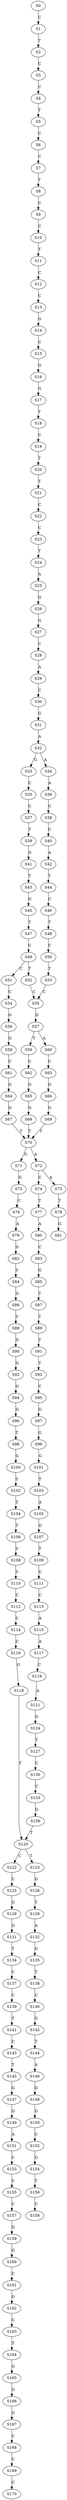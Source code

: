 strict digraph  {
	S0 -> S1 [ label = C ];
	S1 -> S2 [ label = T ];
	S2 -> S3 [ label = C ];
	S3 -> S4 [ label = C ];
	S4 -> S5 [ label = T ];
	S5 -> S6 [ label = C ];
	S6 -> S7 [ label = C ];
	S7 -> S8 [ label = T ];
	S8 -> S9 [ label = C ];
	S9 -> S10 [ label = C ];
	S10 -> S11 [ label = T ];
	S11 -> S12 [ label = C ];
	S12 -> S13 [ label = C ];
	S13 -> S14 [ label = G ];
	S14 -> S15 [ label = C ];
	S15 -> S16 [ label = G ];
	S16 -> S17 [ label = G ];
	S17 -> S18 [ label = T ];
	S18 -> S19 [ label = C ];
	S19 -> S20 [ label = T ];
	S20 -> S21 [ label = T ];
	S21 -> S22 [ label = C ];
	S22 -> S23 [ label = C ];
	S23 -> S24 [ label = T ];
	S24 -> S25 [ label = A ];
	S25 -> S26 [ label = G ];
	S26 -> S27 [ label = G ];
	S27 -> S28 [ label = C ];
	S28 -> S29 [ label = A ];
	S29 -> S30 [ label = C ];
	S30 -> S31 [ label = G ];
	S31 -> S32 [ label = A ];
	S32 -> S33 [ label = G ];
	S32 -> S34 [ label = A ];
	S33 -> S35 [ label = C ];
	S34 -> S36 [ label = A ];
	S35 -> S37 [ label = C ];
	S36 -> S38 [ label = C ];
	S37 -> S39 [ label = T ];
	S38 -> S40 [ label = C ];
	S39 -> S41 [ label = G ];
	S40 -> S42 [ label = A ];
	S41 -> S43 [ label = T ];
	S42 -> S44 [ label = T ];
	S43 -> S45 [ label = G ];
	S44 -> S46 [ label = C ];
	S45 -> S47 [ label = T ];
	S46 -> S48 [ label = T ];
	S47 -> S49 [ label = C ];
	S48 -> S50 [ label = C ];
	S49 -> S51 [ label = C ];
	S49 -> S52 [ label = T ];
	S50 -> S53 [ label = T ];
	S51 -> S54 [ label = C ];
	S52 -> S55 [ label = C ];
	S53 -> S55 [ label = C ];
	S54 -> S56 [ label = G ];
	S55 -> S57 [ label = G ];
	S56 -> S58 [ label = G ];
	S57 -> S59 [ label = T ];
	S57 -> S60 [ label = A ];
	S58 -> S61 [ label = C ];
	S59 -> S62 [ label = C ];
	S60 -> S63 [ label = C ];
	S61 -> S64 [ label = G ];
	S62 -> S65 [ label = G ];
	S63 -> S66 [ label = G ];
	S64 -> S67 [ label = G ];
	S65 -> S68 [ label = G ];
	S66 -> S69 [ label = G ];
	S67 -> S70 [ label = T ];
	S68 -> S70 [ label = T ];
	S69 -> S70 [ label = T ];
	S70 -> S71 [ label = G ];
	S70 -> S72 [ label = A ];
	S71 -> S73 [ label = G ];
	S72 -> S74 [ label = C ];
	S72 -> S75 [ label = A ];
	S73 -> S76 [ label = C ];
	S74 -> S77 [ label = T ];
	S75 -> S78 [ label = T ];
	S76 -> S79 [ label = A ];
	S77 -> S80 [ label = A ];
	S78 -> S81 [ label = G ];
	S79 -> S82 [ label = G ];
	S80 -> S83 [ label = C ];
	S82 -> S84 [ label = C ];
	S83 -> S85 [ label = G ];
	S84 -> S86 [ label = G ];
	S85 -> S87 [ label = T ];
	S86 -> S88 [ label = C ];
	S87 -> S89 [ label = T ];
	S88 -> S90 [ label = G ];
	S89 -> S91 [ label = T ];
	S90 -> S92 [ label = G ];
	S91 -> S93 [ label = T ];
	S92 -> S94 [ label = G ];
	S93 -> S95 [ label = C ];
	S94 -> S96 [ label = G ];
	S95 -> S97 [ label = G ];
	S96 -> S98 [ label = T ];
	S97 -> S99 [ label = G ];
	S98 -> S100 [ label = G ];
	S99 -> S101 [ label = G ];
	S100 -> S102 [ label = C ];
	S101 -> S103 [ label = T ];
	S102 -> S104 [ label = T ];
	S103 -> S105 [ label = A ];
	S104 -> S106 [ label = T ];
	S105 -> S107 [ label = G ];
	S106 -> S108 [ label = C ];
	S107 -> S109 [ label = T ];
	S108 -> S110 [ label = C ];
	S109 -> S111 [ label = C ];
	S110 -> S112 [ label = C ];
	S111 -> S113 [ label = C ];
	S112 -> S114 [ label = C ];
	S113 -> S115 [ label = A ];
	S114 -> S116 [ label = C ];
	S115 -> S117 [ label = A ];
	S116 -> S118 [ label = G ];
	S117 -> S119 [ label = C ];
	S118 -> S120 [ label = T ];
	S119 -> S121 [ label = A ];
	S120 -> S122 [ label = C ];
	S120 -> S123 [ label = T ];
	S121 -> S124 [ label = G ];
	S122 -> S125 [ label = C ];
	S123 -> S126 [ label = G ];
	S124 -> S127 [ label = T ];
	S125 -> S128 [ label = G ];
	S126 -> S129 [ label = T ];
	S127 -> S130 [ label = C ];
	S128 -> S131 [ label = G ];
	S129 -> S132 [ label = A ];
	S130 -> S133 [ label = C ];
	S131 -> S134 [ label = T ];
	S132 -> S135 [ label = G ];
	S133 -> S136 [ label = G ];
	S134 -> S137 [ label = C ];
	S135 -> S138 [ label = T ];
	S136 -> S120 [ label = T ];
	S137 -> S139 [ label = C ];
	S138 -> S140 [ label = C ];
	S139 -> S141 [ label = T ];
	S140 -> S142 [ label = G ];
	S141 -> S143 [ label = C ];
	S142 -> S144 [ label = T ];
	S143 -> S145 [ label = T ];
	S144 -> S146 [ label = A ];
	S145 -> S147 [ label = G ];
	S146 -> S148 [ label = G ];
	S147 -> S149 [ label = G ];
	S148 -> S150 [ label = G ];
	S149 -> S151 [ label = A ];
	S150 -> S152 [ label = C ];
	S151 -> S153 [ label = C ];
	S152 -> S154 [ label = G ];
	S153 -> S155 [ label = C ];
	S154 -> S156 [ label = T ];
	S155 -> S157 [ label = C ];
	S156 -> S158 [ label = C ];
	S157 -> S159 [ label = G ];
	S159 -> S160 [ label = G ];
	S160 -> S161 [ label = C ];
	S161 -> S162 [ label = G ];
	S162 -> S163 [ label = C ];
	S163 -> S164 [ label = T ];
	S164 -> S165 [ label = G ];
	S165 -> S166 [ label = G ];
	S166 -> S167 [ label = G ];
	S167 -> S168 [ label = C ];
	S168 -> S169 [ label = C ];
	S169 -> S170 [ label = C ];
}
